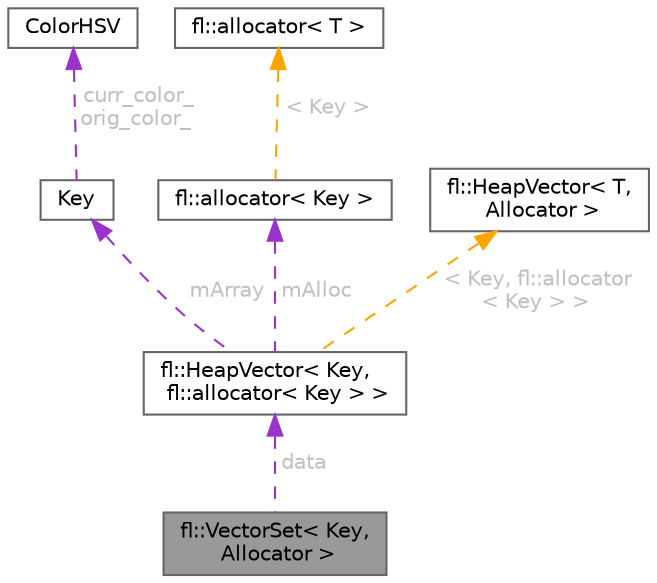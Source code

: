 digraph "fl::VectorSet&lt; Key, Allocator &gt;"
{
 // INTERACTIVE_SVG=YES
 // LATEX_PDF_SIZE
  bgcolor="transparent";
  edge [fontname=Helvetica,fontsize=10,labelfontname=Helvetica,labelfontsize=10];
  node [fontname=Helvetica,fontsize=10,shape=box,height=0.2,width=0.4];
  Node1 [id="Node000001",label="fl::VectorSet\< Key,\l Allocator \>",height=0.2,width=0.4,color="gray40", fillcolor="grey60", style="filled", fontcolor="black",tooltip=" "];
  Node2 -> Node1 [id="edge1_Node000001_Node000002",dir="back",color="darkorchid3",style="dashed",tooltip=" ",label=" data",fontcolor="grey" ];
  Node2 [id="Node000002",label="fl::HeapVector\< Key,\l fl::allocator\< Key \> \>",height=0.2,width=0.4,color="gray40", fillcolor="white", style="filled",URL="$db/ddd/classfl_1_1_heap_vector.html",tooltip=" "];
  Node3 -> Node2 [id="edge2_Node000002_Node000003",dir="back",color="darkorchid3",style="dashed",tooltip=" ",label=" mArray",fontcolor="grey" ];
  Node3 [id="Node000003",label="Key",height=0.2,width=0.4,color="gray40", fillcolor="white", style="filled",URL="$db/d42/struct_key.html",tooltip=" "];
  Node4 -> Node3 [id="edge3_Node000003_Node000004",dir="back",color="darkorchid3",style="dashed",tooltip=" ",label=" curr_color_\norig_color_",fontcolor="grey" ];
  Node4 [id="Node000004",label="ColorHSV",height=0.2,width=0.4,color="gray40", fillcolor="white", style="filled",URL="$d7/d38/struct_color_h_s_v.html",tooltip=" "];
  Node5 -> Node2 [id="edge4_Node000002_Node000005",dir="back",color="darkorchid3",style="dashed",tooltip=" ",label=" mAlloc",fontcolor="grey" ];
  Node5 [id="Node000005",label="fl::allocator\< Key \>",height=0.2,width=0.4,color="gray40", fillcolor="white", style="filled",URL="$d8/dcd/classfl_1_1allocator.html",tooltip=" "];
  Node6 -> Node5 [id="edge5_Node000005_Node000006",dir="back",color="orange",style="dashed",tooltip=" ",label=" \< Key \>",fontcolor="grey" ];
  Node6 [id="Node000006",label="fl::allocator\< T \>",height=0.2,width=0.4,color="gray40", fillcolor="white", style="filled",URL="$d8/dcd/classfl_1_1allocator.html",tooltip=" "];
  Node7 -> Node2 [id="edge6_Node000002_Node000007",dir="back",color="orange",style="dashed",tooltip=" ",label=" \< Key, fl::allocator\l\< Key \> \>",fontcolor="grey" ];
  Node7 [id="Node000007",label="fl::HeapVector\< T,\l Allocator \>",height=0.2,width=0.4,color="gray40", fillcolor="white", style="filled",URL="$db/ddd/classfl_1_1_heap_vector.html",tooltip=" "];
}
